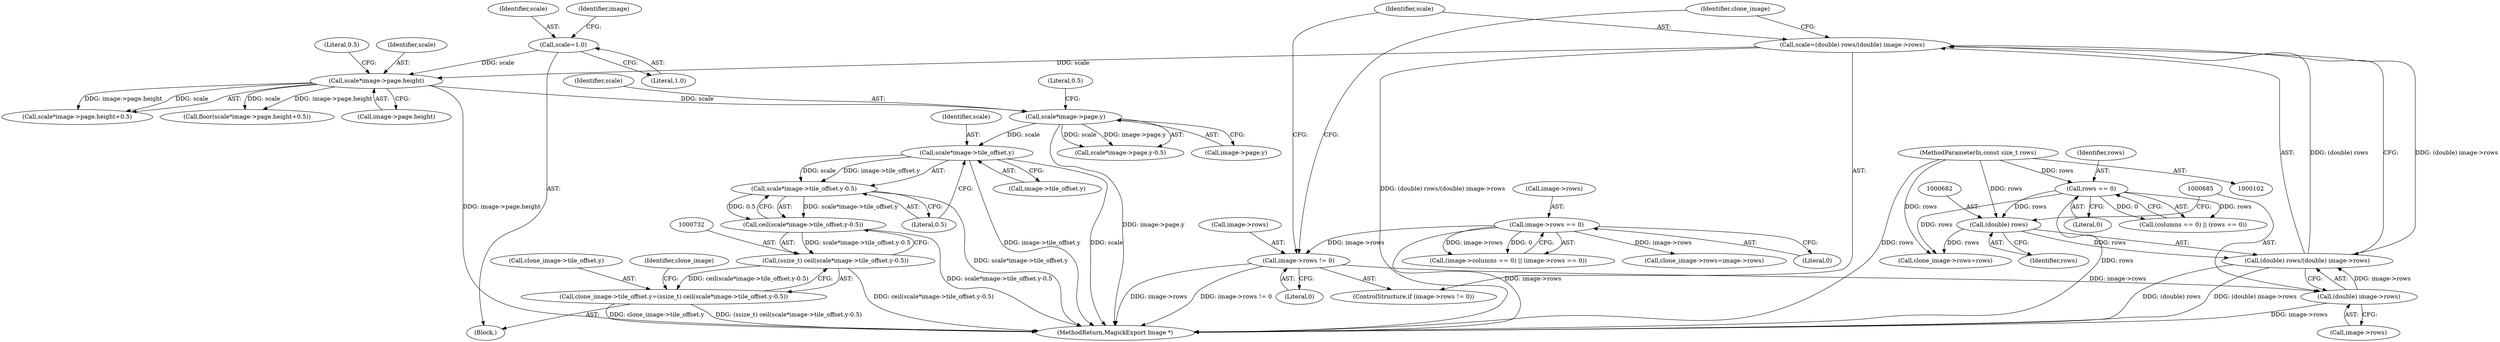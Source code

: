digraph "0_ImageMagick_aecd0ada163a4d6c769cec178955d5f3e9316f2f_0@pointer" {
"1000735" [label="(Call,scale*image->tile_offset.y)"];
"1000717" [label="(Call,scale*image->page.y)"];
"1000699" [label="(Call,scale*image->page.height)"];
"1000678" [label="(Call,scale=(double) rows/(double) image->rows)"];
"1000680" [label="(Call,(double) rows/(double) image->rows)"];
"1000681" [label="(Call,(double) rows)"];
"1000545" [label="(Call,rows == 0)"];
"1000105" [label="(MethodParameterIn,const size_t rows)"];
"1000684" [label="(Call,(double) image->rows)"];
"1000673" [label="(Call,image->rows != 0)"];
"1000158" [label="(Call,image->rows == 0)"];
"1000669" [label="(Call,scale=1.0)"];
"1000734" [label="(Call,scale*image->tile_offset.y-0.5)"];
"1000733" [label="(Call,ceil(scale*image->tile_offset.y-0.5))"];
"1000731" [label="(Call,(ssize_t) ceil(scale*image->tile_offset.y-0.5))"];
"1000725" [label="(Call,clone_image->tile_offset.y=(ssize_t) ceil(scale*image->tile_offset.y-0.5))"];
"1000706" [label="(Literal,0.5)"];
"1000159" [label="(Call,image->rows)"];
"1000162" [label="(Literal,0)"];
"1000677" [label="(Literal,0)"];
"1000699" [label="(Call,scale*image->page.height)"];
"1000545" [label="(Call,rows == 0)"];
"1000108" [label="(Block,)"];
"1000719" [label="(Call,image->page.y)"];
"1000684" [label="(Call,(double) image->rows)"];
"1000683" [label="(Identifier,rows)"];
"1000717" [label="(Call,scale*image->page.y)"];
"1000541" [label="(Call,(columns == 0) || (rows == 0))"];
"1000670" [label="(Identifier,scale)"];
"1000681" [label="(Call,(double) rows)"];
"1000697" [label="(Call,floor(scale*image->page.height+0.5))"];
"1000680" [label="(Call,(double) rows/(double) image->rows)"];
"1000725" [label="(Call,clone_image->tile_offset.y=(ssize_t) ceil(scale*image->tile_offset.y-0.5))"];
"1000678" [label="(Call,scale=(double) rows/(double) image->rows)"];
"1000679" [label="(Identifier,scale)"];
"1000158" [label="(Call,image->rows == 0)"];
"1000700" [label="(Identifier,scale)"];
"1000735" [label="(Call,scale*image->tile_offset.y)"];
"1000742" [label="(Literal,0.5)"];
"1000718" [label="(Identifier,scale)"];
"1000673" [label="(Call,image->rows != 0)"];
"1000731" [label="(Call,(ssize_t) ceil(scale*image->tile_offset.y-0.5))"];
"1000674" [label="(Call,image->rows)"];
"1000698" [label="(Call,scale*image->page.height+0.5)"];
"1000671" [label="(Literal,1.0)"];
"1000724" [label="(Literal,0.5)"];
"1000686" [label="(Call,image->rows)"];
"1000716" [label="(Call,scale*image->page.y-0.5)"];
"1000733" [label="(Call,ceil(scale*image->tile_offset.y-0.5))"];
"1000745" [label="(Identifier,clone_image)"];
"1000546" [label="(Identifier,rows)"];
"1000152" [label="(Call,(image->columns == 0) || (image->rows == 0))"];
"1000105" [label="(MethodParameterIn,const size_t rows)"];
"1000737" [label="(Call,image->tile_offset.y)"];
"1000547" [label="(Literal,0)"];
"1000726" [label="(Call,clone_image->tile_offset.y)"];
"1000734" [label="(Call,scale*image->tile_offset.y-0.5)"];
"1000736" [label="(Identifier,scale)"];
"1000701" [label="(Call,image->page.height)"];
"1000692" [label="(Identifier,clone_image)"];
"1000763" [label="(MethodReturn,MagickExport Image *)"];
"1000669" [label="(Call,scale=1.0)"];
"1000748" [label="(Call,clone_image->rows=rows)"];
"1000675" [label="(Identifier,image)"];
"1000672" [label="(ControlStructure,if (image->rows != 0))"];
"1000272" [label="(Call,clone_image->rows=image->rows)"];
"1000735" -> "1000734"  [label="AST: "];
"1000735" -> "1000737"  [label="CFG: "];
"1000736" -> "1000735"  [label="AST: "];
"1000737" -> "1000735"  [label="AST: "];
"1000742" -> "1000735"  [label="CFG: "];
"1000735" -> "1000763"  [label="DDG: image->tile_offset.y"];
"1000735" -> "1000763"  [label="DDG: scale"];
"1000735" -> "1000734"  [label="DDG: scale"];
"1000735" -> "1000734"  [label="DDG: image->tile_offset.y"];
"1000717" -> "1000735"  [label="DDG: scale"];
"1000717" -> "1000716"  [label="AST: "];
"1000717" -> "1000719"  [label="CFG: "];
"1000718" -> "1000717"  [label="AST: "];
"1000719" -> "1000717"  [label="AST: "];
"1000724" -> "1000717"  [label="CFG: "];
"1000717" -> "1000763"  [label="DDG: image->page.y"];
"1000717" -> "1000716"  [label="DDG: scale"];
"1000717" -> "1000716"  [label="DDG: image->page.y"];
"1000699" -> "1000717"  [label="DDG: scale"];
"1000699" -> "1000698"  [label="AST: "];
"1000699" -> "1000701"  [label="CFG: "];
"1000700" -> "1000699"  [label="AST: "];
"1000701" -> "1000699"  [label="AST: "];
"1000706" -> "1000699"  [label="CFG: "];
"1000699" -> "1000763"  [label="DDG: image->page.height"];
"1000699" -> "1000697"  [label="DDG: scale"];
"1000699" -> "1000697"  [label="DDG: image->page.height"];
"1000699" -> "1000698"  [label="DDG: scale"];
"1000699" -> "1000698"  [label="DDG: image->page.height"];
"1000678" -> "1000699"  [label="DDG: scale"];
"1000669" -> "1000699"  [label="DDG: scale"];
"1000678" -> "1000672"  [label="AST: "];
"1000678" -> "1000680"  [label="CFG: "];
"1000679" -> "1000678"  [label="AST: "];
"1000680" -> "1000678"  [label="AST: "];
"1000692" -> "1000678"  [label="CFG: "];
"1000678" -> "1000763"  [label="DDG: (double) rows/(double) image->rows"];
"1000680" -> "1000678"  [label="DDG: (double) rows"];
"1000680" -> "1000678"  [label="DDG: (double) image->rows"];
"1000680" -> "1000684"  [label="CFG: "];
"1000681" -> "1000680"  [label="AST: "];
"1000684" -> "1000680"  [label="AST: "];
"1000680" -> "1000763"  [label="DDG: (double) rows"];
"1000680" -> "1000763"  [label="DDG: (double) image->rows"];
"1000681" -> "1000680"  [label="DDG: rows"];
"1000684" -> "1000680"  [label="DDG: image->rows"];
"1000681" -> "1000683"  [label="CFG: "];
"1000682" -> "1000681"  [label="AST: "];
"1000683" -> "1000681"  [label="AST: "];
"1000685" -> "1000681"  [label="CFG: "];
"1000545" -> "1000681"  [label="DDG: rows"];
"1000105" -> "1000681"  [label="DDG: rows"];
"1000681" -> "1000748"  [label="DDG: rows"];
"1000545" -> "1000541"  [label="AST: "];
"1000545" -> "1000547"  [label="CFG: "];
"1000546" -> "1000545"  [label="AST: "];
"1000547" -> "1000545"  [label="AST: "];
"1000541" -> "1000545"  [label="CFG: "];
"1000545" -> "1000763"  [label="DDG: rows"];
"1000545" -> "1000541"  [label="DDG: rows"];
"1000545" -> "1000541"  [label="DDG: 0"];
"1000105" -> "1000545"  [label="DDG: rows"];
"1000545" -> "1000748"  [label="DDG: rows"];
"1000105" -> "1000102"  [label="AST: "];
"1000105" -> "1000763"  [label="DDG: rows"];
"1000105" -> "1000748"  [label="DDG: rows"];
"1000684" -> "1000686"  [label="CFG: "];
"1000685" -> "1000684"  [label="AST: "];
"1000686" -> "1000684"  [label="AST: "];
"1000684" -> "1000763"  [label="DDG: image->rows"];
"1000673" -> "1000684"  [label="DDG: image->rows"];
"1000673" -> "1000672"  [label="AST: "];
"1000673" -> "1000677"  [label="CFG: "];
"1000674" -> "1000673"  [label="AST: "];
"1000677" -> "1000673"  [label="AST: "];
"1000679" -> "1000673"  [label="CFG: "];
"1000692" -> "1000673"  [label="CFG: "];
"1000673" -> "1000763"  [label="DDG: image->rows"];
"1000673" -> "1000763"  [label="DDG: image->rows != 0"];
"1000158" -> "1000673"  [label="DDG: image->rows"];
"1000158" -> "1000152"  [label="AST: "];
"1000158" -> "1000162"  [label="CFG: "];
"1000159" -> "1000158"  [label="AST: "];
"1000162" -> "1000158"  [label="AST: "];
"1000152" -> "1000158"  [label="CFG: "];
"1000158" -> "1000763"  [label="DDG: image->rows"];
"1000158" -> "1000152"  [label="DDG: image->rows"];
"1000158" -> "1000152"  [label="DDG: 0"];
"1000158" -> "1000272"  [label="DDG: image->rows"];
"1000669" -> "1000108"  [label="AST: "];
"1000669" -> "1000671"  [label="CFG: "];
"1000670" -> "1000669"  [label="AST: "];
"1000671" -> "1000669"  [label="AST: "];
"1000675" -> "1000669"  [label="CFG: "];
"1000734" -> "1000733"  [label="AST: "];
"1000734" -> "1000742"  [label="CFG: "];
"1000742" -> "1000734"  [label="AST: "];
"1000733" -> "1000734"  [label="CFG: "];
"1000734" -> "1000763"  [label="DDG: scale*image->tile_offset.y"];
"1000734" -> "1000733"  [label="DDG: scale*image->tile_offset.y"];
"1000734" -> "1000733"  [label="DDG: 0.5"];
"1000733" -> "1000731"  [label="AST: "];
"1000731" -> "1000733"  [label="CFG: "];
"1000733" -> "1000763"  [label="DDG: scale*image->tile_offset.y-0.5"];
"1000733" -> "1000731"  [label="DDG: scale*image->tile_offset.y-0.5"];
"1000731" -> "1000725"  [label="AST: "];
"1000732" -> "1000731"  [label="AST: "];
"1000725" -> "1000731"  [label="CFG: "];
"1000731" -> "1000763"  [label="DDG: ceil(scale*image->tile_offset.y-0.5)"];
"1000731" -> "1000725"  [label="DDG: ceil(scale*image->tile_offset.y-0.5)"];
"1000725" -> "1000108"  [label="AST: "];
"1000726" -> "1000725"  [label="AST: "];
"1000745" -> "1000725"  [label="CFG: "];
"1000725" -> "1000763"  [label="DDG: (ssize_t) ceil(scale*image->tile_offset.y-0.5)"];
"1000725" -> "1000763"  [label="DDG: clone_image->tile_offset.y"];
}

